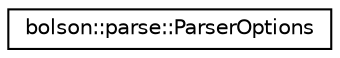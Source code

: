digraph "Graphical Class Hierarchy"
{
 // LATEX_PDF_SIZE
  edge [fontname="Helvetica",fontsize="10",labelfontname="Helvetica",labelfontsize="10"];
  node [fontname="Helvetica",fontsize="10",shape=record];
  rankdir="LR";
  Node0 [label="bolson::parse::ParserOptions",height=0.2,width=0.4,color="black", fillcolor="white", style="filled",URL="$structbolson_1_1parse_1_1_parser_options.html",tooltip="All parser options."];
}
